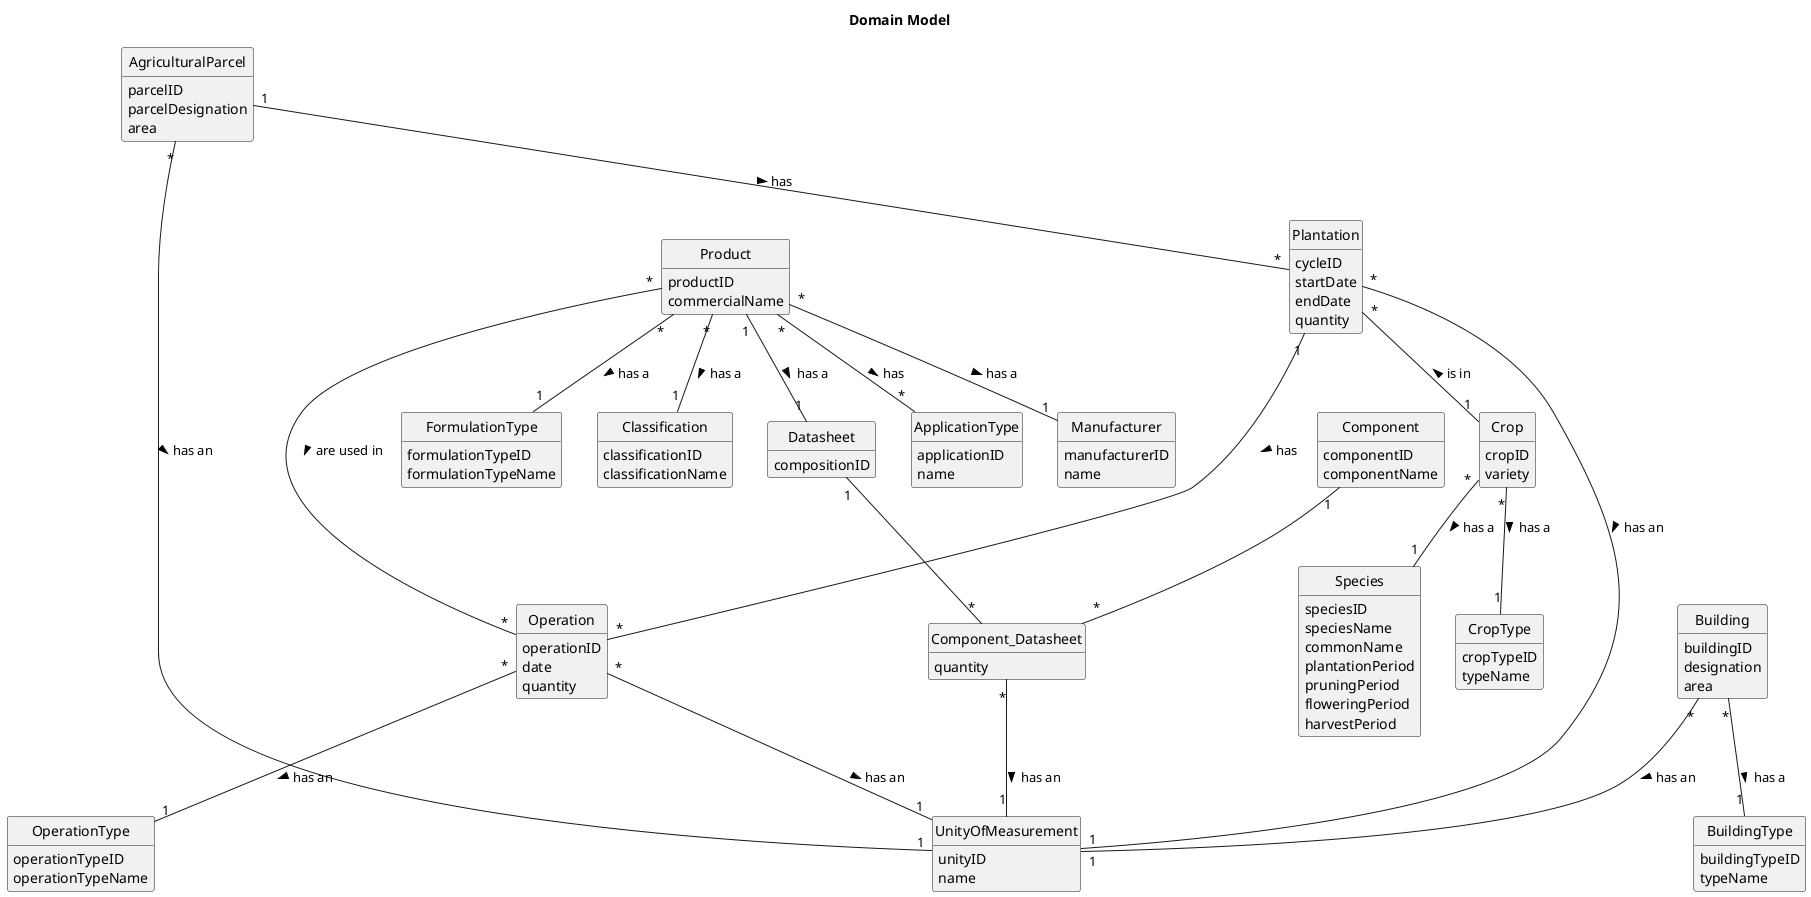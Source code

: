 @startuml
skinparam monochrome true
skinparam packageStyle rectangle
skinparam shadowing false
skinparam line type polyline

title Domain Model
hide circle
hide methods

class AgriculturalParcel {
parcelID
parcelDesignation
area
}

class Plantation {
cycleID
startDate
endDate
quantity
}

class Operation {
operationID
date
quantity
}

class OperationType {
operationTypeID
operationTypeName
}

class BuildingType {
buildingTypeID
typeName
}

class Building {
buildingID
designation
area
}

class UnityOfMeasurement {
unityID
name
}

class Crop {
cropID
variety
}

class Species {
speciesID
speciesName
commonName
plantationPeriod
pruningPeriod
floweringPeriod
harvestPeriod
}

class CropType {
cropTypeID
typeName
}

class Manufacturer {
manufacturerID
name
}

class FormulationType {
formulationTypeID
formulationTypeName
}

class Classification {
classificationID
classificationName
}

class ApplicationType {
applicationID
name
}

class Product {
productID
commercialName
}

class Datasheet{
compositionID
}

class Component{
componentID
componentName
}

class Component_Datasheet{
quantity
}

AgriculturalParcel "*" -- "1" UnityOfMeasurement: has an >
AgriculturalParcel "1" -- "*" Plantation: has >

Plantation "*" -- "1" UnityOfMeasurement: has an >
Plantation "1" --- "*" Operation: has >
Plantation "*" -- "1" Crop: is in <

Operation "*" -- "1" OperationType: has an >
Operation "*" -- "1" UnityOfMeasurement: has an >

Building "*" -- "1" BuildingType: has a >
Building "*" -- "1" UnityOfMeasurement: has an >

Crop "*" -- "1" Species : has a >
Crop "*" -- "1" CropType: has a >

Product "*" -- "1" Manufacturer : has a >
Product "*" -- "1" FormulationType : has a >
Product "*" -- "1" Classification : has a >
Product "*" -- "*" ApplicationType : has >
Product "1" -- "1" Datasheet : has a >
Product "*" -- "*" Operation : are used in >

Datasheet "1" -- "*" Component_Datasheet

Component "1" -- "*" Component_Datasheet

Component_Datasheet "*" -- "1" UnityOfMeasurement : has an >


@enduml